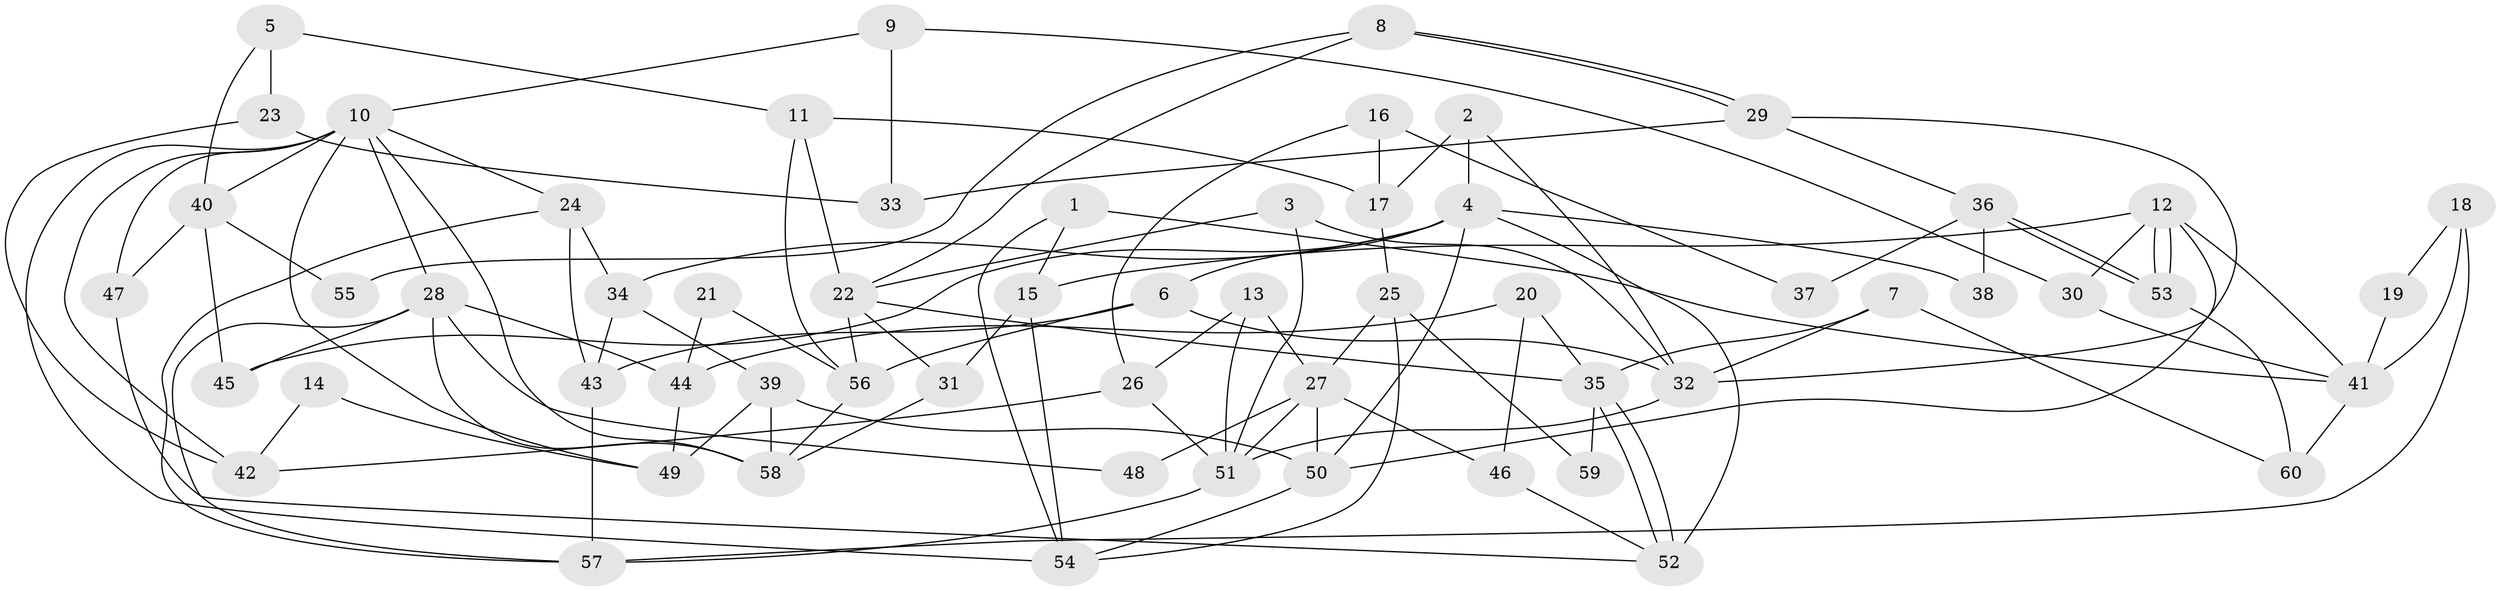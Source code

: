 // coarse degree distribution, {3: 0.16666666666666666, 6: 0.2222222222222222, 7: 0.027777777777777776, 4: 0.19444444444444445, 5: 0.25, 12: 0.027777777777777776, 2: 0.05555555555555555, 8: 0.05555555555555555}
// Generated by graph-tools (version 1.1) at 2025/52/02/27/25 19:52:07]
// undirected, 60 vertices, 120 edges
graph export_dot {
graph [start="1"]
  node [color=gray90,style=filled];
  1;
  2;
  3;
  4;
  5;
  6;
  7;
  8;
  9;
  10;
  11;
  12;
  13;
  14;
  15;
  16;
  17;
  18;
  19;
  20;
  21;
  22;
  23;
  24;
  25;
  26;
  27;
  28;
  29;
  30;
  31;
  32;
  33;
  34;
  35;
  36;
  37;
  38;
  39;
  40;
  41;
  42;
  43;
  44;
  45;
  46;
  47;
  48;
  49;
  50;
  51;
  52;
  53;
  54;
  55;
  56;
  57;
  58;
  59;
  60;
  1 -- 15;
  1 -- 54;
  1 -- 41;
  2 -- 4;
  2 -- 32;
  2 -- 17;
  3 -- 51;
  3 -- 32;
  3 -- 22;
  4 -- 45;
  4 -- 34;
  4 -- 6;
  4 -- 38;
  4 -- 50;
  4 -- 52;
  5 -- 40;
  5 -- 11;
  5 -- 23;
  6 -- 32;
  6 -- 43;
  6 -- 56;
  7 -- 35;
  7 -- 60;
  7 -- 32;
  8 -- 22;
  8 -- 29;
  8 -- 29;
  8 -- 55;
  9 -- 30;
  9 -- 10;
  9 -- 33;
  10 -- 24;
  10 -- 28;
  10 -- 40;
  10 -- 42;
  10 -- 47;
  10 -- 49;
  10 -- 54;
  10 -- 58;
  11 -- 22;
  11 -- 17;
  11 -- 56;
  12 -- 50;
  12 -- 53;
  12 -- 53;
  12 -- 15;
  12 -- 30;
  12 -- 41;
  13 -- 26;
  13 -- 27;
  13 -- 51;
  14 -- 49;
  14 -- 42;
  15 -- 31;
  15 -- 54;
  16 -- 26;
  16 -- 17;
  16 -- 37;
  17 -- 25;
  18 -- 41;
  18 -- 57;
  18 -- 19;
  19 -- 41;
  20 -- 46;
  20 -- 35;
  20 -- 44;
  21 -- 56;
  21 -- 44;
  22 -- 56;
  22 -- 31;
  22 -- 35;
  23 -- 33;
  23 -- 42;
  24 -- 57;
  24 -- 43;
  24 -- 34;
  25 -- 54;
  25 -- 27;
  25 -- 59;
  26 -- 42;
  26 -- 51;
  27 -- 51;
  27 -- 50;
  27 -- 46;
  27 -- 48;
  28 -- 58;
  28 -- 44;
  28 -- 45;
  28 -- 48;
  28 -- 57;
  29 -- 32;
  29 -- 33;
  29 -- 36;
  30 -- 41;
  31 -- 58;
  32 -- 51;
  34 -- 39;
  34 -- 43;
  35 -- 52;
  35 -- 52;
  35 -- 59;
  36 -- 53;
  36 -- 53;
  36 -- 37;
  36 -- 38;
  39 -- 50;
  39 -- 58;
  39 -- 49;
  40 -- 47;
  40 -- 45;
  40 -- 55;
  41 -- 60;
  43 -- 57;
  44 -- 49;
  46 -- 52;
  47 -- 52;
  50 -- 54;
  51 -- 57;
  53 -- 60;
  56 -- 58;
}
